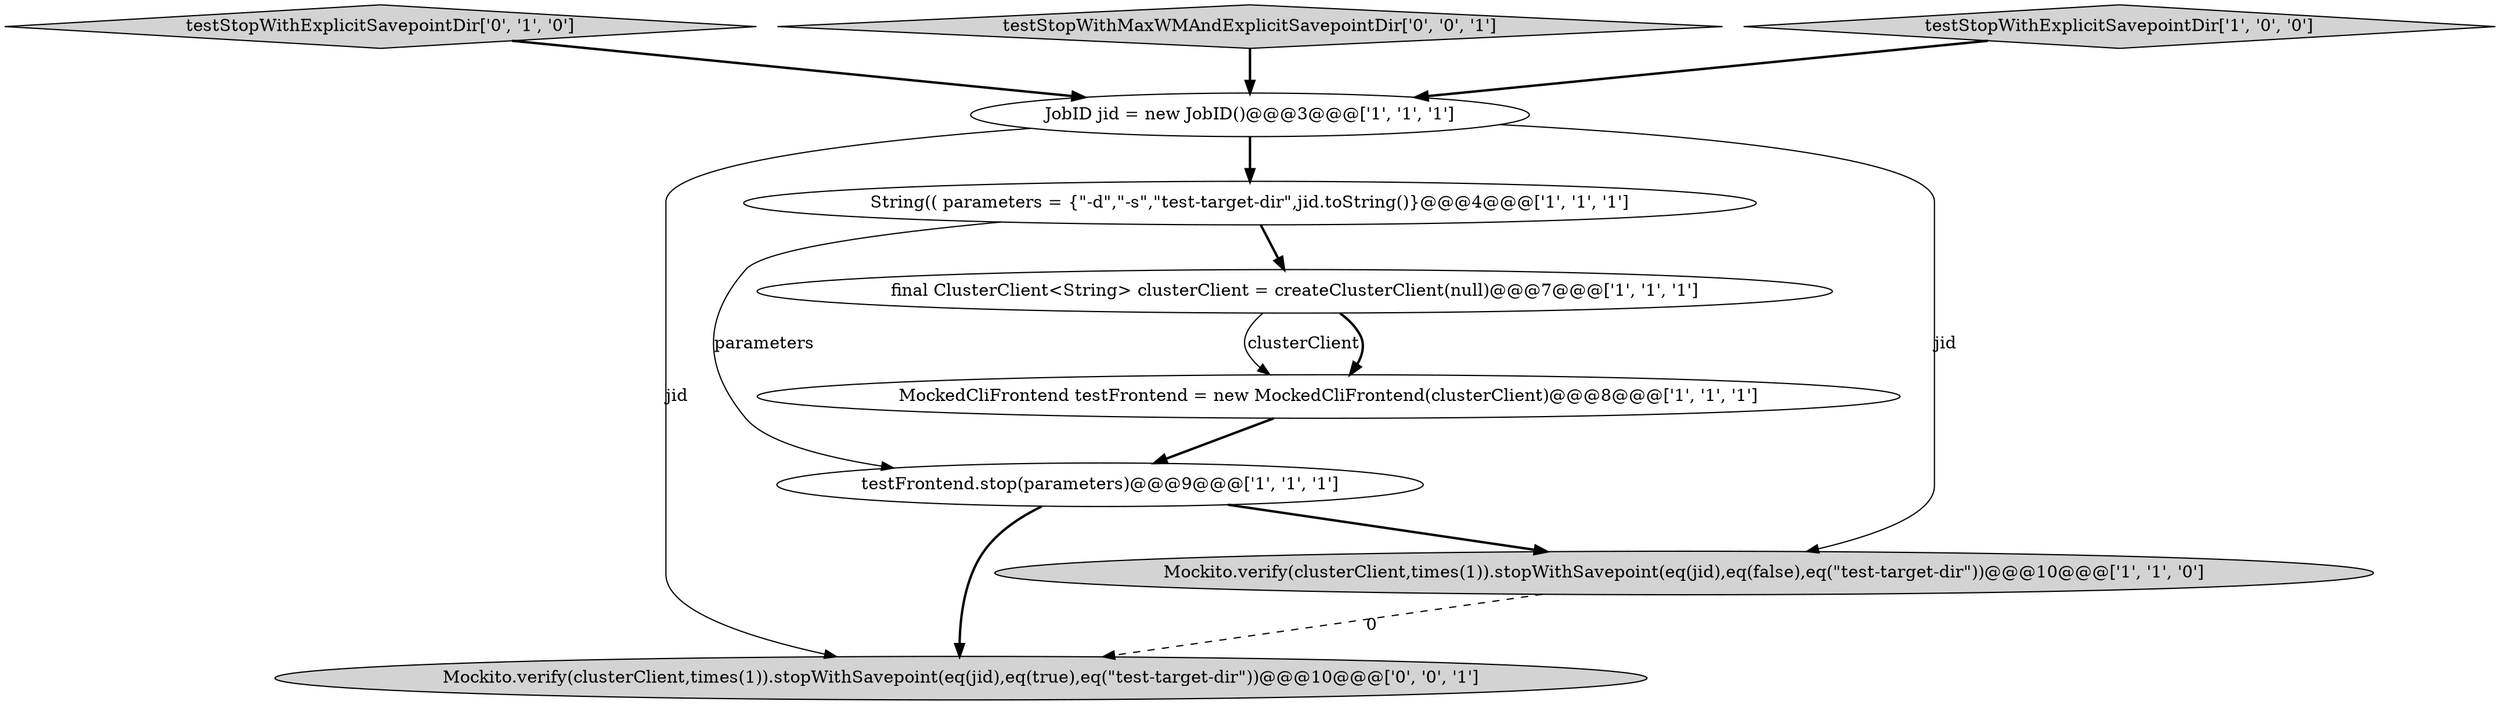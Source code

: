 digraph {
0 [style = filled, label = "JobID jid = new JobID()@@@3@@@['1', '1', '1']", fillcolor = white, shape = ellipse image = "AAA0AAABBB1BBB"];
3 [style = filled, label = "String(( parameters = {\"-d\",\"-s\",\"test-target-dir\",jid.toString()}@@@4@@@['1', '1', '1']", fillcolor = white, shape = ellipse image = "AAA0AAABBB1BBB"];
8 [style = filled, label = "Mockito.verify(clusterClient,times(1)).stopWithSavepoint(eq(jid),eq(true),eq(\"test-target-dir\"))@@@10@@@['0', '0', '1']", fillcolor = lightgray, shape = ellipse image = "AAA0AAABBB3BBB"];
6 [style = filled, label = "Mockito.verify(clusterClient,times(1)).stopWithSavepoint(eq(jid),eq(false),eq(\"test-target-dir\"))@@@10@@@['1', '1', '0']", fillcolor = lightgray, shape = ellipse image = "AAA0AAABBB1BBB"];
7 [style = filled, label = "testStopWithExplicitSavepointDir['0', '1', '0']", fillcolor = lightgray, shape = diamond image = "AAA0AAABBB2BBB"];
9 [style = filled, label = "testStopWithMaxWMAndExplicitSavepointDir['0', '0', '1']", fillcolor = lightgray, shape = diamond image = "AAA0AAABBB3BBB"];
2 [style = filled, label = "testFrontend.stop(parameters)@@@9@@@['1', '1', '1']", fillcolor = white, shape = ellipse image = "AAA0AAABBB1BBB"];
4 [style = filled, label = "final ClusterClient<String> clusterClient = createClusterClient(null)@@@7@@@['1', '1', '1']", fillcolor = white, shape = ellipse image = "AAA0AAABBB1BBB"];
5 [style = filled, label = "MockedCliFrontend testFrontend = new MockedCliFrontend(clusterClient)@@@8@@@['1', '1', '1']", fillcolor = white, shape = ellipse image = "AAA0AAABBB1BBB"];
1 [style = filled, label = "testStopWithExplicitSavepointDir['1', '0', '0']", fillcolor = lightgray, shape = diamond image = "AAA0AAABBB1BBB"];
0->3 [style = bold, label=""];
5->2 [style = bold, label=""];
6->8 [style = dashed, label="0"];
7->0 [style = bold, label=""];
1->0 [style = bold, label=""];
3->2 [style = solid, label="parameters"];
9->0 [style = bold, label=""];
4->5 [style = solid, label="clusterClient"];
4->5 [style = bold, label=""];
3->4 [style = bold, label=""];
2->6 [style = bold, label=""];
0->8 [style = solid, label="jid"];
0->6 [style = solid, label="jid"];
2->8 [style = bold, label=""];
}
